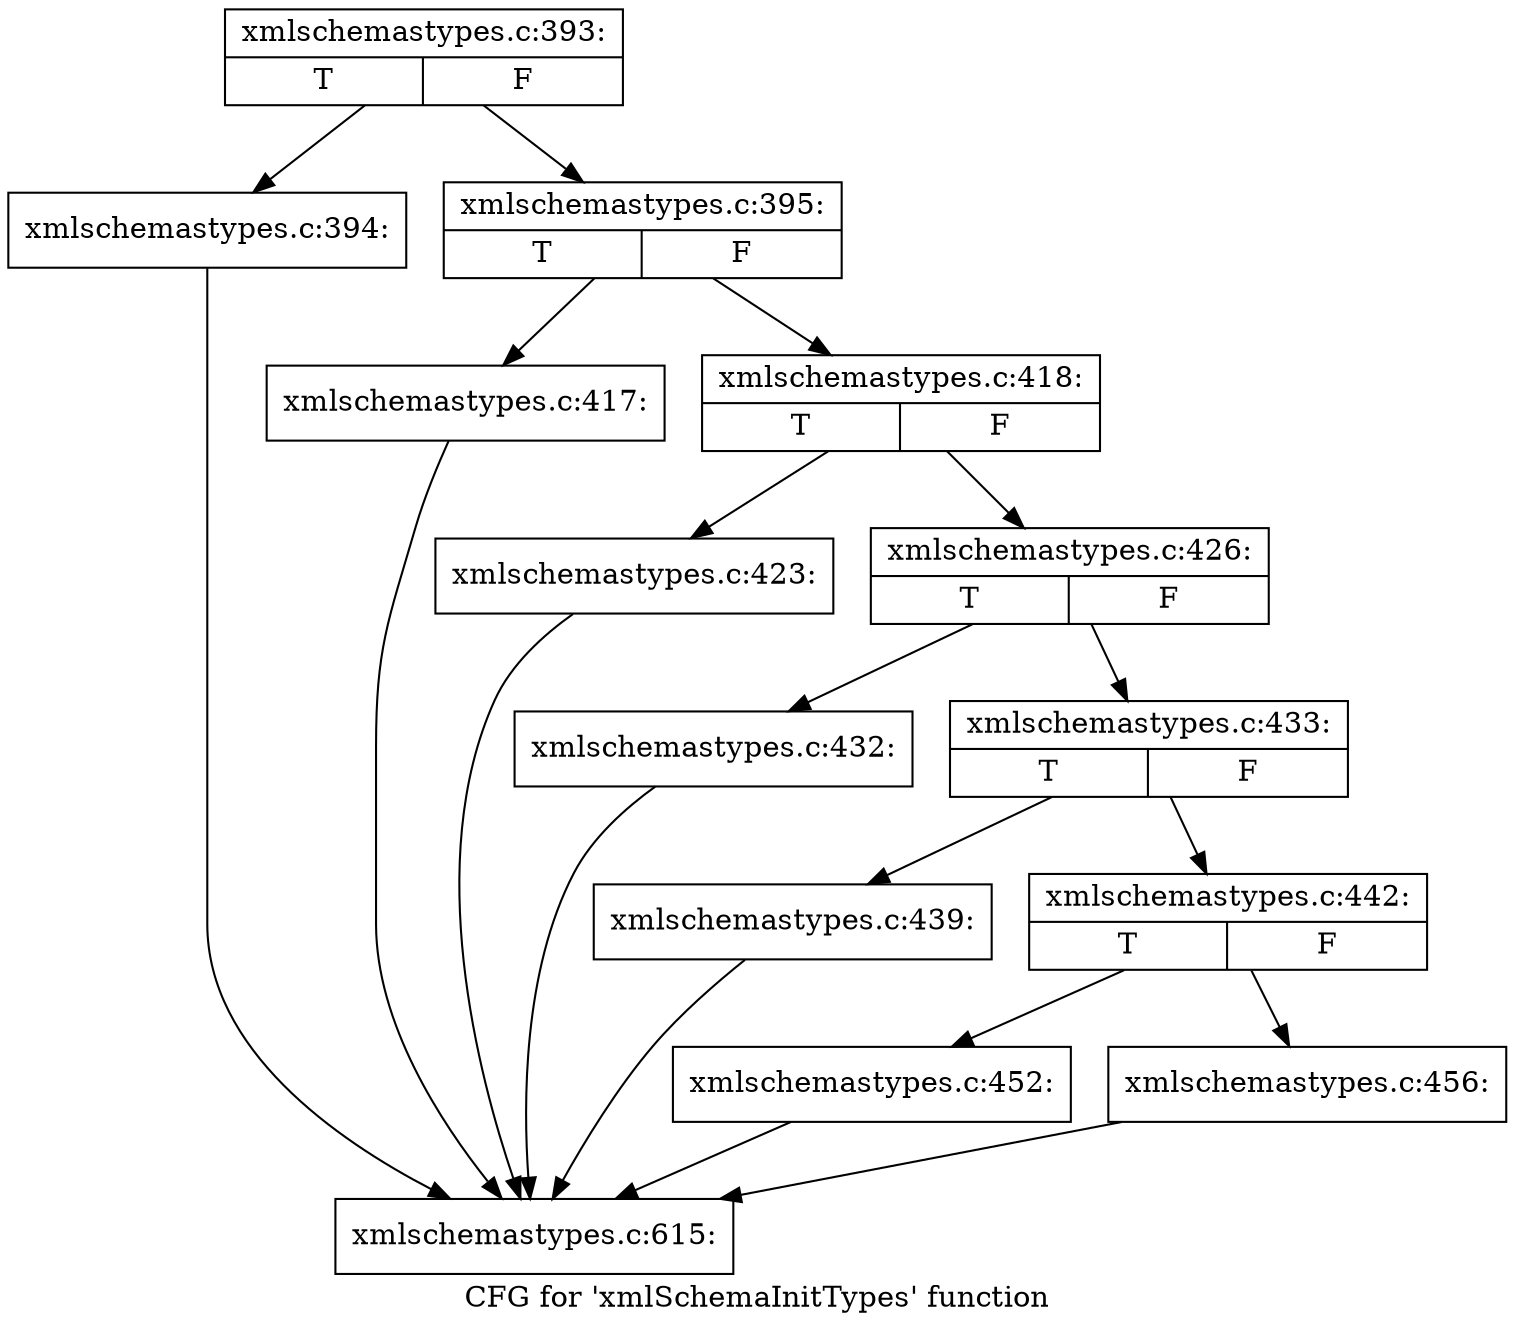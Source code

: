 digraph "CFG for 'xmlSchemaInitTypes' function" {
	label="CFG for 'xmlSchemaInitTypes' function";

	Node0x5589650 [shape=record,label="{xmlschemastypes.c:393:|{<s0>T|<s1>F}}"];
	Node0x5589650 -> Node0x558a190;
	Node0x5589650 -> Node0x5589820;
	Node0x558a190 [shape=record,label="{xmlschemastypes.c:394:}"];
	Node0x558a190 -> Node0x558a4e0;
	Node0x5589820 [shape=record,label="{xmlschemastypes.c:395:|{<s0>T|<s1>F}}"];
	Node0x5589820 -> Node0x55b1ca0;
	Node0x5589820 -> Node0x55b2050;
	Node0x55b1ca0 [shape=record,label="{xmlschemastypes.c:417:}"];
	Node0x55b1ca0 -> Node0x558a4e0;
	Node0x55b2050 [shape=record,label="{xmlschemastypes.c:418:|{<s0>T|<s1>F}}"];
	Node0x55b2050 -> Node0x55bbf40;
	Node0x55b2050 -> Node0x55bbf90;
	Node0x55bbf40 [shape=record,label="{xmlschemastypes.c:423:}"];
	Node0x55bbf40 -> Node0x558a4e0;
	Node0x55bbf90 [shape=record,label="{xmlschemastypes.c:426:|{<s0>T|<s1>F}}"];
	Node0x55bbf90 -> Node0x55b1b40;
	Node0x55bbf90 -> Node0x55b1b90;
	Node0x55b1b40 [shape=record,label="{xmlschemastypes.c:432:}"];
	Node0x55b1b40 -> Node0x558a4e0;
	Node0x55b1b90 [shape=record,label="{xmlschemastypes.c:433:|{<s0>T|<s1>F}}"];
	Node0x55b1b90 -> Node0x55bfae0;
	Node0x55b1b90 -> Node0x55bfb30;
	Node0x55bfae0 [shape=record,label="{xmlschemastypes.c:439:}"];
	Node0x55bfae0 -> Node0x558a4e0;
	Node0x55bfb30 [shape=record,label="{xmlschemastypes.c:442:|{<s0>T|<s1>F}}"];
	Node0x55bfb30 -> Node0x55bde90;
	Node0x55bfb30 -> Node0x55c1280;
	Node0x55bde90 [shape=record,label="{xmlschemastypes.c:452:}"];
	Node0x55bde90 -> Node0x558a4e0;
	Node0x55c1280 [shape=record,label="{xmlschemastypes.c:456:}"];
	Node0x55c1280 -> Node0x558a4e0;
	Node0x558a4e0 [shape=record,label="{xmlschemastypes.c:615:}"];
}
